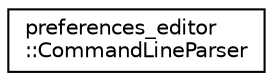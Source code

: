 digraph "Graphical Class Hierarchy"
{
 // LATEX_PDF_SIZE
  edge [fontname="Helvetica",fontsize="10",labelfontname="Helvetica",labelfontsize="10"];
  node [fontname="Helvetica",fontsize="10",shape=record];
  rankdir="LR";
  Node0 [label="preferences_editor\l::CommandLineParser",height=0.2,width=0.4,color="black", fillcolor="white", style="filled",URL="$classpreferences__editor_1_1_command_line_parser.html",tooltip=" "];
}
